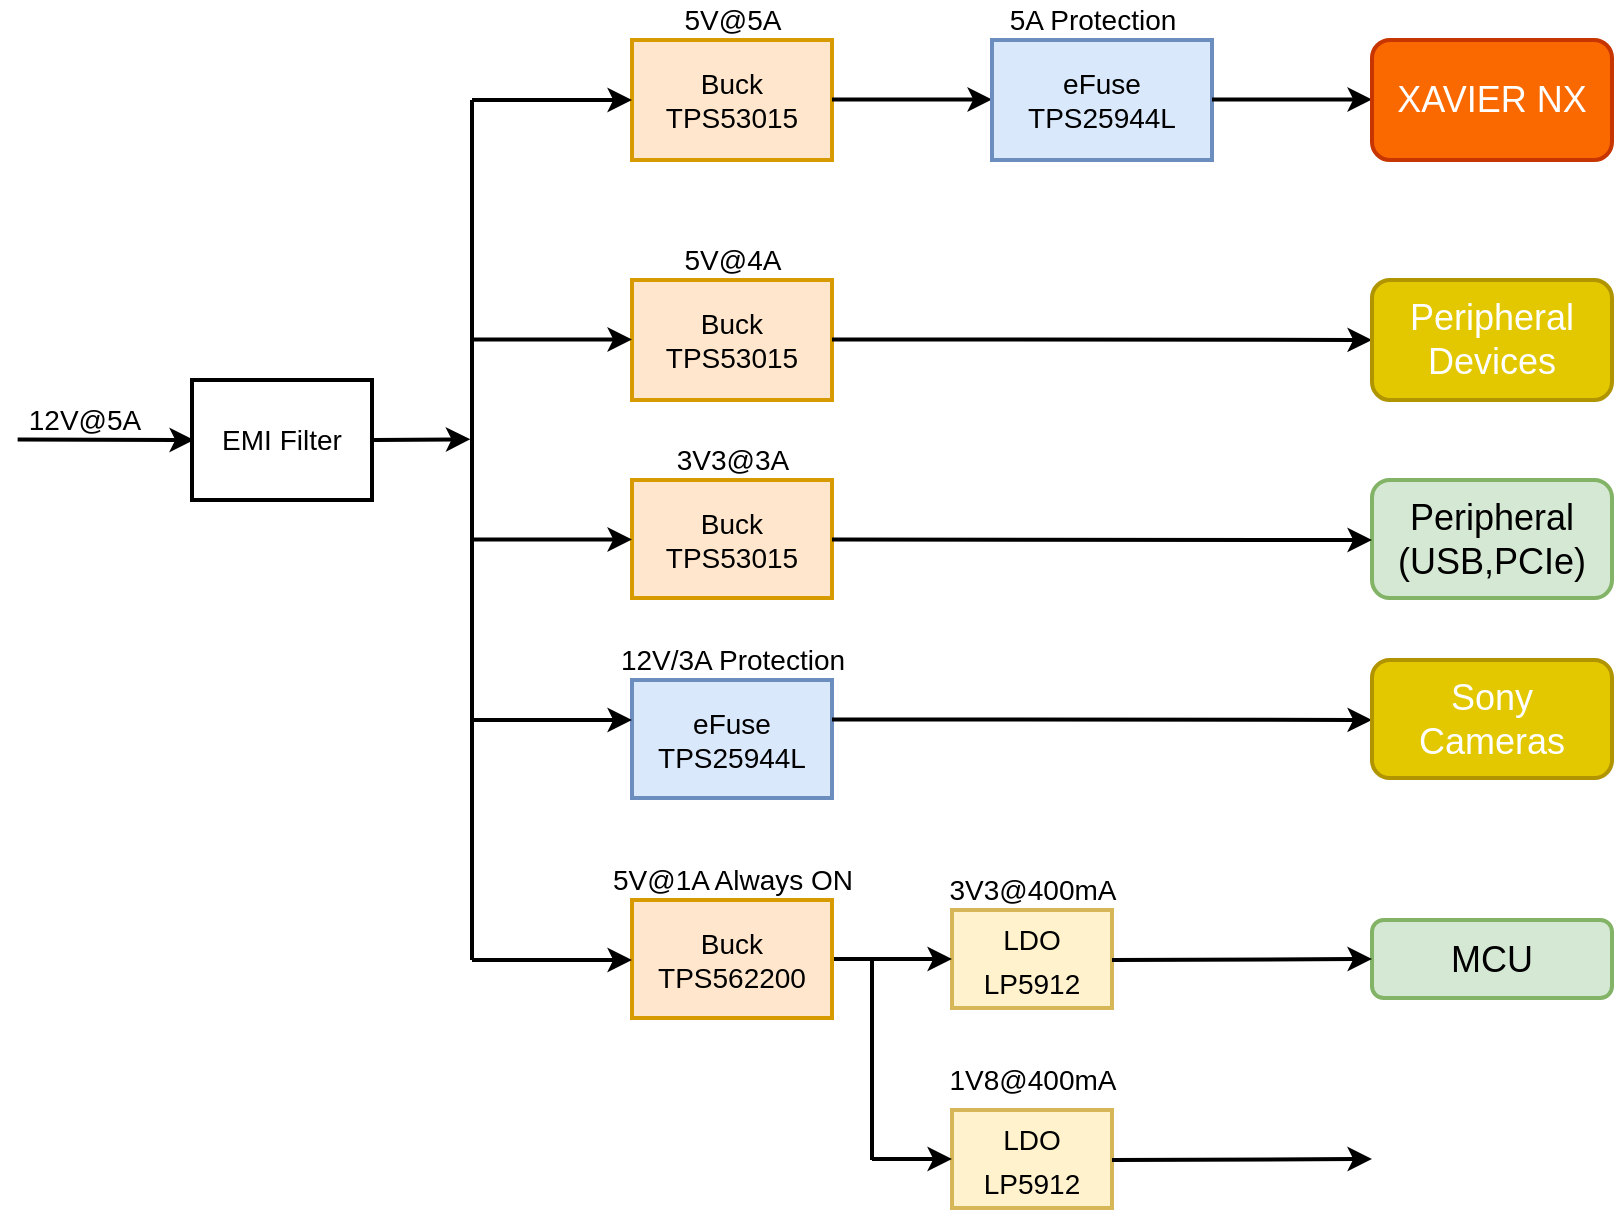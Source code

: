 <mxfile version="14.1.8" type="github">
  <diagram id="5ykc17lWJs92PCNrkv7X" name="Page-1">
    <mxGraphModel dx="1358" dy="745" grid="1" gridSize="10" guides="1" tooltips="1" connect="1" arrows="1" fold="1" page="1" pageScale="1" pageWidth="1100" pageHeight="850" math="0" shadow="0">
      <root>
        <mxCell id="0" />
        <mxCell id="1" parent="0" />
        <mxCell id="MmkwMx68INJmbAwqy8bG-1" value="" style="endArrow=classic;html=1;strokeWidth=2;exitX=0.026;exitY=0.99;exitDx=0;exitDy=0;exitPerimeter=0;" parent="1" edge="1" source="MmkwMx68INJmbAwqy8bG-2">
          <mxGeometry width="50" height="50" relative="1" as="geometry">
            <mxPoint x="61" y="300" as="sourcePoint" />
            <mxPoint x="181" y="300" as="targetPoint" />
          </mxGeometry>
        </mxCell>
        <mxCell id="MmkwMx68INJmbAwqy8bG-2" value="12V@5A" style="text;html=1;align=center;verticalAlign=middle;resizable=0;points=[];autosize=1;fontSize=14;strokeWidth=2;" parent="1" vertex="1">
          <mxGeometry x="91" y="280" width="70" height="20" as="geometry" />
        </mxCell>
        <mxCell id="MmkwMx68INJmbAwqy8bG-3" value="Buck&lt;br&gt;TPS53015" style="rounded=0;whiteSpace=wrap;html=1;fontSize=14;fillColor=#ffe6cc;strokeColor=#d79b00;strokeWidth=2;" parent="1" vertex="1">
          <mxGeometry x="400" y="100" width="100" height="60" as="geometry" />
        </mxCell>
        <mxCell id="MmkwMx68INJmbAwqy8bG-4" value="5V@5A" style="text;html=1;align=center;verticalAlign=middle;resizable=0;points=[];autosize=1;fontSize=14;strokeWidth=2;" parent="1" vertex="1">
          <mxGeometry x="420" y="80" width="60" height="20" as="geometry" />
        </mxCell>
        <mxCell id="MmkwMx68INJmbAwqy8bG-6" value="" style="endArrow=none;html=1;fontSize=14;strokeWidth=2;" parent="1" edge="1">
          <mxGeometry width="50" height="50" relative="1" as="geometry">
            <mxPoint x="320" y="220" as="sourcePoint" />
            <mxPoint x="320" y="130" as="targetPoint" />
          </mxGeometry>
        </mxCell>
        <mxCell id="MmkwMx68INJmbAwqy8bG-7" value="" style="endArrow=classic;html=1;fontSize=14;strokeWidth=2;" parent="1" edge="1">
          <mxGeometry width="50" height="50" relative="1" as="geometry">
            <mxPoint x="320" y="130" as="sourcePoint" />
            <mxPoint x="400" y="130" as="targetPoint" />
          </mxGeometry>
        </mxCell>
        <mxCell id="MmkwMx68INJmbAwqy8bG-8" value="" style="endArrow=classic;html=1;fontSize=14;strokeWidth=2;" parent="1" edge="1">
          <mxGeometry width="50" height="50" relative="1" as="geometry">
            <mxPoint x="500" y="129.71" as="sourcePoint" />
            <mxPoint x="580" y="129.71" as="targetPoint" />
          </mxGeometry>
        </mxCell>
        <mxCell id="MmkwMx68INJmbAwqy8bG-11" value="&lt;span&gt;eFuse&lt;/span&gt;&lt;br&gt;&lt;span&gt;TPS25944L&lt;/span&gt;" style="rounded=0;whiteSpace=wrap;html=1;fontSize=14;fillColor=#dae8fc;strokeColor=#6c8ebf;strokeWidth=2;" parent="1" vertex="1">
          <mxGeometry x="580" y="100" width="110" height="60" as="geometry" />
        </mxCell>
        <mxCell id="MmkwMx68INJmbAwqy8bG-12" value="" style="endArrow=classic;html=1;fontSize=14;strokeWidth=2;" parent="1" edge="1">
          <mxGeometry width="50" height="50" relative="1" as="geometry">
            <mxPoint x="690" y="129.71" as="sourcePoint" />
            <mxPoint x="770" y="129.71" as="targetPoint" />
          </mxGeometry>
        </mxCell>
        <mxCell id="MmkwMx68INJmbAwqy8bG-14" value="Buck&lt;br&gt;TPS53015" style="rounded=0;whiteSpace=wrap;html=1;fontSize=14;fillColor=#ffe6cc;strokeColor=#d79b00;strokeWidth=2;" parent="1" vertex="1">
          <mxGeometry x="400" y="220" width="100" height="60" as="geometry" />
        </mxCell>
        <mxCell id="MmkwMx68INJmbAwqy8bG-15" value="5V@4A" style="text;html=1;align=center;verticalAlign=middle;resizable=0;points=[];autosize=1;fontSize=14;strokeWidth=2;" parent="1" vertex="1">
          <mxGeometry x="420" y="200" width="60" height="20" as="geometry" />
        </mxCell>
        <mxCell id="MmkwMx68INJmbAwqy8bG-16" value="5A Protection" style="text;html=1;align=center;verticalAlign=middle;resizable=0;points=[];autosize=1;fontSize=14;strokeWidth=2;" parent="1" vertex="1">
          <mxGeometry x="580" y="80" width="100" height="20" as="geometry" />
        </mxCell>
        <mxCell id="MmkwMx68INJmbAwqy8bG-17" value="" style="endArrow=classic;html=1;fontSize=14;strokeWidth=2;" parent="1" edge="1">
          <mxGeometry width="50" height="50" relative="1" as="geometry">
            <mxPoint x="320" y="249.71" as="sourcePoint" />
            <mxPoint x="400" y="249.71" as="targetPoint" />
          </mxGeometry>
        </mxCell>
        <mxCell id="MmkwMx68INJmbAwqy8bG-18" value="" style="endArrow=none;html=1;fontSize=14;strokeWidth=2;" parent="1" edge="1">
          <mxGeometry width="50" height="50" relative="1" as="geometry">
            <mxPoint x="320" y="520" as="sourcePoint" />
            <mxPoint x="320" y="220" as="targetPoint" />
          </mxGeometry>
        </mxCell>
        <mxCell id="MmkwMx68INJmbAwqy8bG-19" value="" style="endArrow=classic;html=1;fontSize=14;strokeWidth=2;" parent="1" edge="1">
          <mxGeometry width="50" height="50" relative="1" as="geometry">
            <mxPoint x="500" y="249.71" as="sourcePoint" />
            <mxPoint x="770" y="249.955" as="targetPoint" />
          </mxGeometry>
        </mxCell>
        <mxCell id="MmkwMx68INJmbAwqy8bG-21" value="Buck&lt;br&gt;TPS53015" style="rounded=0;whiteSpace=wrap;html=1;fontSize=14;fillColor=#ffe6cc;strokeColor=#d79b00;strokeWidth=2;" parent="1" vertex="1">
          <mxGeometry x="400" y="320" width="100" height="59" as="geometry" />
        </mxCell>
        <mxCell id="MmkwMx68INJmbAwqy8bG-22" value="3V3@3A" style="text;html=1;align=center;verticalAlign=middle;resizable=0;points=[];autosize=1;fontSize=14;strokeWidth=2;" parent="1" vertex="1">
          <mxGeometry x="415" y="300" width="70" height="20" as="geometry" />
        </mxCell>
        <mxCell id="MmkwMx68INJmbAwqy8bG-23" value="&lt;font style=&quot;font-size: 14px&quot;&gt;LDO&lt;br&gt;LP5912&lt;/font&gt;" style="rounded=0;whiteSpace=wrap;html=1;fontSize=18;fillColor=#fff2cc;strokeColor=#d6b656;strokeWidth=2;" parent="1" vertex="1">
          <mxGeometry x="560" y="535" width="80" height="49" as="geometry" />
        </mxCell>
        <mxCell id="MmkwMx68INJmbAwqy8bG-27" value="MCU" style="rounded=1;whiteSpace=wrap;html=1;fontSize=18;fillColor=#d5e8d4;strokeColor=#82b366;strokeWidth=2;" parent="1" vertex="1">
          <mxGeometry x="770" y="540" width="120" height="39" as="geometry" />
        </mxCell>
        <mxCell id="MmkwMx68INJmbAwqy8bG-28" value="&lt;span&gt;XAVIER NX&lt;br&gt;&lt;/span&gt;" style="rounded=1;whiteSpace=wrap;html=1;fontSize=18;fillColor=#fa6800;strokeColor=#C73500;fontColor=#ffffff;strokeWidth=2;" parent="1" vertex="1">
          <mxGeometry x="770" y="100" width="120" height="60" as="geometry" />
        </mxCell>
        <mxCell id="MmkwMx68INJmbAwqy8bG-29" value="&lt;span&gt;Peripheral&lt;br&gt;&lt;/span&gt;&lt;span&gt;Devices&lt;br&gt;&lt;/span&gt;" style="rounded=1;whiteSpace=wrap;html=1;fontSize=18;fillColor=#e3c800;strokeColor=#B09500;fontColor=#ffffff;strokeWidth=2;" parent="1" vertex="1">
          <mxGeometry x="770" y="220" width="120" height="60" as="geometry" />
        </mxCell>
        <mxCell id="MmkwMx68INJmbAwqy8bG-30" value="" style="endArrow=classic;html=1;fontSize=14;entryX=0;entryY=0.5;entryDx=0;entryDy=0;strokeWidth=2;" parent="1" target="MmkwMx68INJmbAwqy8bG-27" edge="1">
          <mxGeometry width="50" height="50" relative="1" as="geometry">
            <mxPoint x="640" y="560" as="sourcePoint" />
            <mxPoint x="850" y="560.005" as="targetPoint" />
          </mxGeometry>
        </mxCell>
        <mxCell id="MmkwMx68INJmbAwqy8bG-31" value="" style="endArrow=classic;html=1;fontSize=14;strokeWidth=2;" parent="1" edge="1">
          <mxGeometry width="50" height="50" relative="1" as="geometry">
            <mxPoint x="320" y="349.71" as="sourcePoint" />
            <mxPoint x="400" y="349.71" as="targetPoint" />
          </mxGeometry>
        </mxCell>
        <mxCell id="MmkwMx68INJmbAwqy8bG-32" value="&lt;span&gt;Peripheral&lt;br&gt;&lt;/span&gt;&lt;span&gt;(USB,PCIe)&lt;br&gt;&lt;/span&gt;" style="rounded=1;whiteSpace=wrap;html=1;fontSize=18;fillColor=#d5e8d4;strokeColor=#82b366;strokeWidth=2;" parent="1" vertex="1">
          <mxGeometry x="770" y="320" width="120" height="59" as="geometry" />
        </mxCell>
        <mxCell id="MmkwMx68INJmbAwqy8bG-33" value="" style="endArrow=classic;html=1;fontSize=14;strokeWidth=2;" parent="1" edge="1">
          <mxGeometry width="50" height="50" relative="1" as="geometry">
            <mxPoint x="500" y="349.76" as="sourcePoint" />
            <mxPoint x="770.0" y="350.005" as="targetPoint" />
          </mxGeometry>
        </mxCell>
        <mxCell id="MmkwMx68INJmbAwqy8bG-34" value="&lt;span&gt;eFuse&lt;/span&gt;&lt;br&gt;&lt;span&gt;TPS25944L&lt;/span&gt;" style="rounded=0;whiteSpace=wrap;html=1;fontSize=14;fillColor=#dae8fc;strokeColor=#6c8ebf;strokeWidth=2;" parent="1" vertex="1">
          <mxGeometry x="400" y="420" width="100" height="59" as="geometry" />
        </mxCell>
        <mxCell id="MmkwMx68INJmbAwqy8bG-35" value="12V/3A Protection" style="text;html=1;align=center;verticalAlign=middle;resizable=0;points=[];autosize=1;fontSize=14;strokeWidth=2;" parent="1" vertex="1">
          <mxGeometry x="385" y="400" width="130" height="20" as="geometry" />
        </mxCell>
        <mxCell id="MmkwMx68INJmbAwqy8bG-38" value="" style="endArrow=classic;html=1;fontSize=14;strokeWidth=2;" parent="1" edge="1">
          <mxGeometry width="50" height="50" relative="1" as="geometry">
            <mxPoint x="320" y="440" as="sourcePoint" />
            <mxPoint x="400" y="440" as="targetPoint" />
          </mxGeometry>
        </mxCell>
        <mxCell id="MmkwMx68INJmbAwqy8bG-39" value="" style="endArrow=classic;html=1;fontSize=14;strokeWidth=2;" parent="1" edge="1">
          <mxGeometry width="50" height="50" relative="1" as="geometry">
            <mxPoint x="500" y="439.71" as="sourcePoint" />
            <mxPoint x="770" y="439.955" as="targetPoint" />
          </mxGeometry>
        </mxCell>
        <mxCell id="MmkwMx68INJmbAwqy8bG-40" value="&lt;span&gt;Sony&lt;br&gt;Cameras&lt;br&gt;&lt;/span&gt;" style="rounded=1;whiteSpace=wrap;html=1;fontSize=18;fillColor=#e3c800;strokeColor=#B09500;fontColor=#ffffff;strokeWidth=2;" parent="1" vertex="1">
          <mxGeometry x="770" y="410" width="120" height="59" as="geometry" />
        </mxCell>
        <mxCell id="lk0qXxx6CDFijyfJYc7B-3" value="" style="edgeStyle=orthogonalEdgeStyle;rounded=0;orthogonalLoop=1;jettySize=auto;html=1;strokeWidth=2;" parent="1" source="lk0qXxx6CDFijyfJYc7B-1" target="MmkwMx68INJmbAwqy8bG-23" edge="1">
          <mxGeometry relative="1" as="geometry" />
        </mxCell>
        <mxCell id="lk0qXxx6CDFijyfJYc7B-1" value="Buck&lt;br&gt;TPS562200" style="rounded=0;whiteSpace=wrap;html=1;fontSize=14;fillColor=#ffe6cc;strokeColor=#d79b00;strokeWidth=2;" parent="1" vertex="1">
          <mxGeometry x="400" y="530" width="100" height="59" as="geometry" />
        </mxCell>
        <mxCell id="lk0qXxx6CDFijyfJYc7B-2" value="5V@1A Always ON" style="text;html=1;align=center;verticalAlign=middle;resizable=0;points=[];autosize=1;fontSize=14;strokeWidth=2;" parent="1" vertex="1">
          <mxGeometry x="380" y="510" width="140" height="20" as="geometry" />
        </mxCell>
        <mxCell id="lk0qXxx6CDFijyfJYc7B-4" value="" style="endArrow=none;html=1;fontSize=14;strokeWidth=2;" parent="1" edge="1">
          <mxGeometry width="50" height="50" relative="1" as="geometry">
            <mxPoint x="320" y="560" as="sourcePoint" />
            <mxPoint x="320" y="460" as="targetPoint" />
          </mxGeometry>
        </mxCell>
        <mxCell id="lk0qXxx6CDFijyfJYc7B-5" value="" style="endArrow=classic;html=1;fontSize=14;strokeWidth=2;" parent="1" edge="1">
          <mxGeometry width="50" height="50" relative="1" as="geometry">
            <mxPoint x="320" y="560" as="sourcePoint" />
            <mxPoint x="400" y="560" as="targetPoint" />
          </mxGeometry>
        </mxCell>
        <mxCell id="lk0qXxx6CDFijyfJYc7B-6" value="3V3@400mA" style="text;html=1;align=center;verticalAlign=middle;resizable=0;points=[];autosize=1;fontSize=14;strokeWidth=2;" parent="1" vertex="1">
          <mxGeometry x="550" y="515" width="100" height="20" as="geometry" />
        </mxCell>
        <mxCell id="lk0qXxx6CDFijyfJYc7B-7" value="&lt;font style=&quot;font-size: 14px&quot;&gt;LDO&lt;br&gt;LP5912&lt;/font&gt;" style="rounded=0;whiteSpace=wrap;html=1;fontSize=18;fillColor=#fff2cc;strokeColor=#d6b656;strokeWidth=2;" parent="1" vertex="1">
          <mxGeometry x="560" y="635" width="80" height="49" as="geometry" />
        </mxCell>
        <mxCell id="lk0qXxx6CDFijyfJYc7B-8" value="" style="endArrow=classic;html=1;fontSize=14;entryX=0;entryY=0.5;entryDx=0;entryDy=0;strokeWidth=2;" parent="1" edge="1">
          <mxGeometry width="50" height="50" relative="1" as="geometry">
            <mxPoint x="640" y="660" as="sourcePoint" />
            <mxPoint x="770" y="659.5" as="targetPoint" />
          </mxGeometry>
        </mxCell>
        <mxCell id="lk0qXxx6CDFijyfJYc7B-9" value="1V8@400mA" style="text;html=1;align=center;verticalAlign=middle;resizable=0;points=[];autosize=1;fontSize=14;strokeWidth=2;" parent="1" vertex="1">
          <mxGeometry x="550" y="610" width="100" height="20" as="geometry" />
        </mxCell>
        <mxCell id="lk0qXxx6CDFijyfJYc7B-11" value="" style="endArrow=none;html=1;fontSize=14;strokeWidth=2;" parent="1" edge="1">
          <mxGeometry width="50" height="50" relative="1" as="geometry">
            <mxPoint x="520" y="660" as="sourcePoint" />
            <mxPoint x="520" y="560" as="targetPoint" />
          </mxGeometry>
        </mxCell>
        <mxCell id="lk0qXxx6CDFijyfJYc7B-12" value="" style="endArrow=classic;html=1;fontSize=14;strokeWidth=2;" parent="1" edge="1">
          <mxGeometry width="50" height="50" relative="1" as="geometry">
            <mxPoint x="520" y="659.46" as="sourcePoint" />
            <mxPoint x="560" y="659.54" as="targetPoint" />
          </mxGeometry>
        </mxCell>
        <mxCell id="boy43e8Oab7jLuV-4bjO-1" value="&lt;span style=&quot;font-size: 14px&quot;&gt;EMI Filter&lt;/span&gt;" style="rounded=0;whiteSpace=wrap;html=1;strokeWidth=2;" vertex="1" parent="1">
          <mxGeometry x="180" y="270" width="90" height="60" as="geometry" />
        </mxCell>
        <mxCell id="boy43e8Oab7jLuV-4bjO-3" value="" style="endArrow=classic;html=1;strokeWidth=2;" edge="1" parent="1">
          <mxGeometry width="50" height="50" relative="1" as="geometry">
            <mxPoint x="271" y="300" as="sourcePoint" />
            <mxPoint x="319.18" y="299.63" as="targetPoint" />
          </mxGeometry>
        </mxCell>
      </root>
    </mxGraphModel>
  </diagram>
</mxfile>
